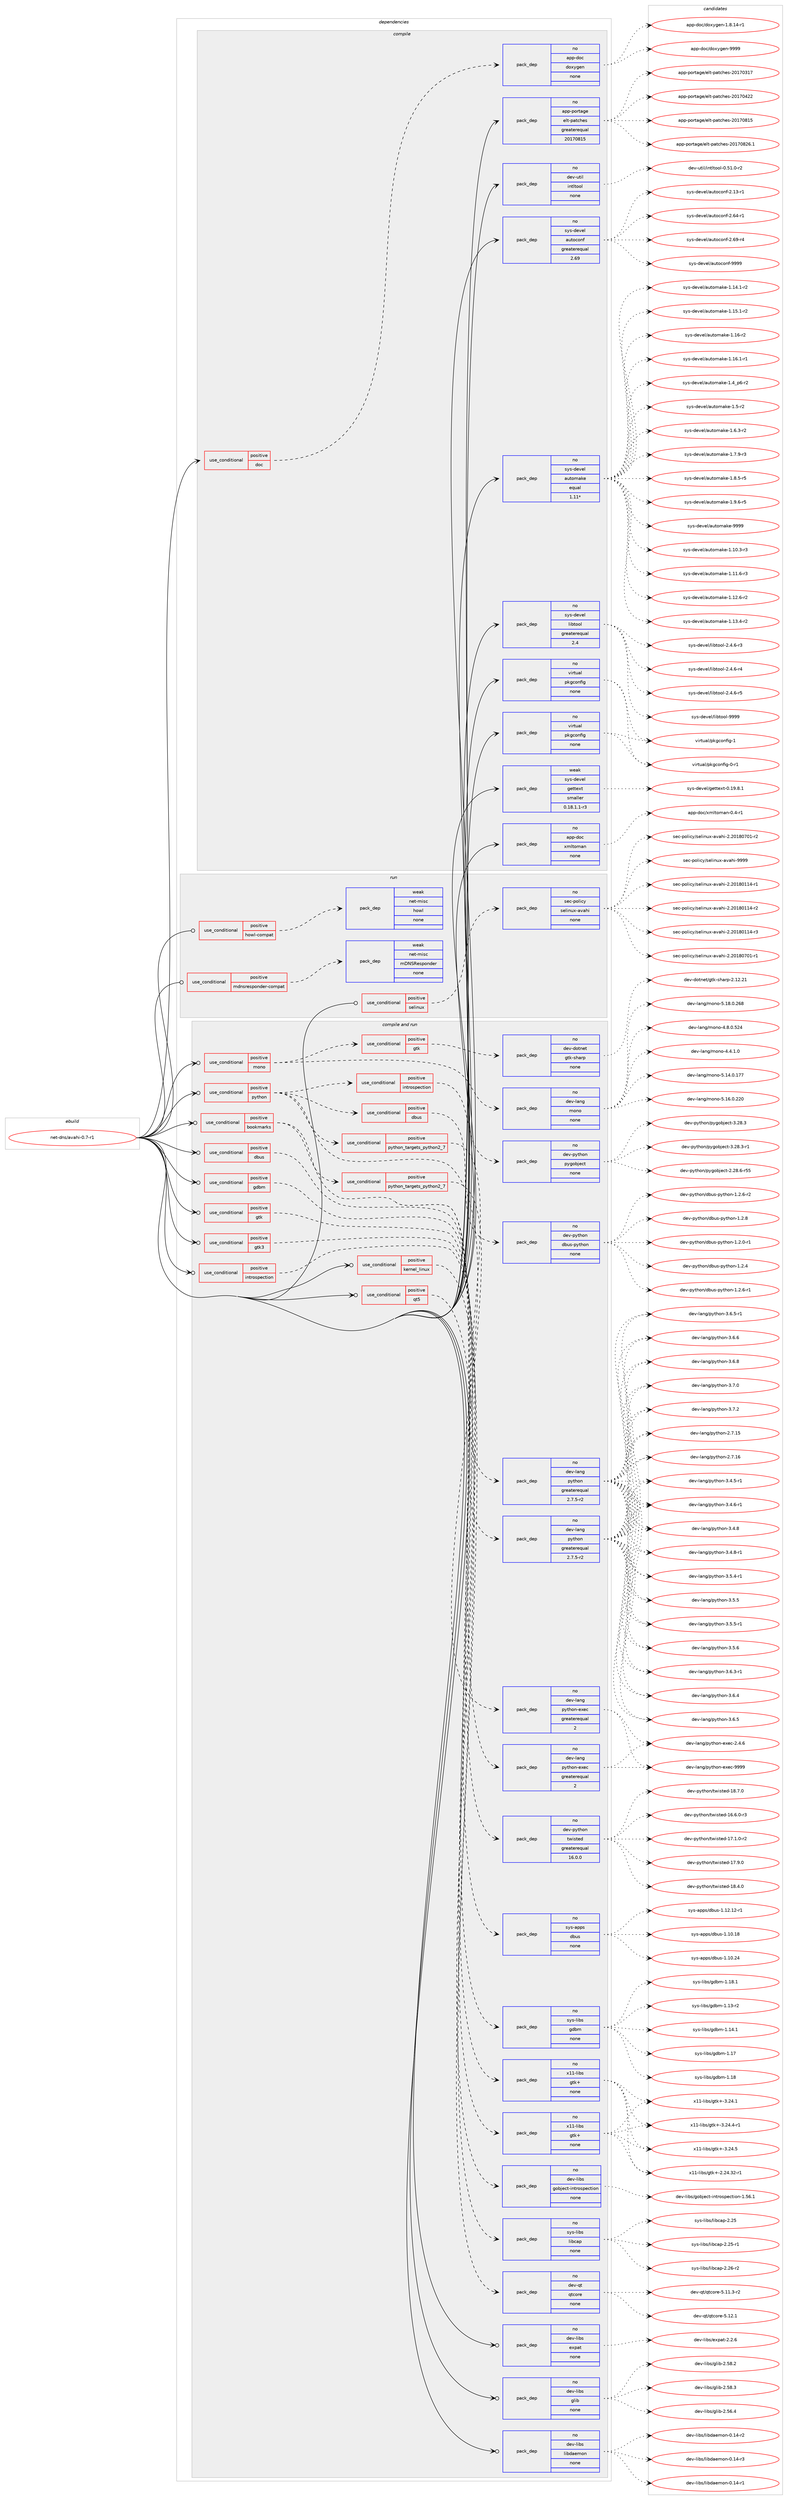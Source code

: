digraph prolog {

# *************
# Graph options
# *************

newrank=true;
concentrate=true;
compound=true;
graph [rankdir=LR,fontname=Helvetica,fontsize=10,ranksep=1.5];#, ranksep=2.5, nodesep=0.2];
edge  [arrowhead=vee];
node  [fontname=Helvetica,fontsize=10];

# **********
# The ebuild
# **********

subgraph cluster_leftcol {
color=gray;
rank=same;
label=<<i>ebuild</i>>;
id [label="net-dns/avahi-0.7-r1", color=red, width=4, href="../net-dns/avahi-0.7-r1.svg"];
}

# ****************
# The dependencies
# ****************

subgraph cluster_midcol {
color=gray;
label=<<i>dependencies</i>>;
subgraph cluster_compile {
fillcolor="#eeeeee";
style=filled;
label=<<i>compile</i>>;
subgraph cond443702 {
dependency1650130 [label=<<TABLE BORDER="0" CELLBORDER="1" CELLSPACING="0" CELLPADDING="4"><TR><TD ROWSPAN="3" CELLPADDING="10">use_conditional</TD></TR><TR><TD>positive</TD></TR><TR><TD>doc</TD></TR></TABLE>>, shape=none, color=red];
subgraph pack1179721 {
dependency1650131 [label=<<TABLE BORDER="0" CELLBORDER="1" CELLSPACING="0" CELLPADDING="4" WIDTH="220"><TR><TD ROWSPAN="6" CELLPADDING="30">pack_dep</TD></TR><TR><TD WIDTH="110">no</TD></TR><TR><TD>app-doc</TD></TR><TR><TD>doxygen</TD></TR><TR><TD>none</TD></TR><TR><TD></TD></TR></TABLE>>, shape=none, color=blue];
}
dependency1650130:e -> dependency1650131:w [weight=20,style="dashed",arrowhead="vee"];
}
id:e -> dependency1650130:w [weight=20,style="solid",arrowhead="vee"];
subgraph pack1179722 {
dependency1650132 [label=<<TABLE BORDER="0" CELLBORDER="1" CELLSPACING="0" CELLPADDING="4" WIDTH="220"><TR><TD ROWSPAN="6" CELLPADDING="30">pack_dep</TD></TR><TR><TD WIDTH="110">no</TD></TR><TR><TD>app-doc</TD></TR><TR><TD>xmltoman</TD></TR><TR><TD>none</TD></TR><TR><TD></TD></TR></TABLE>>, shape=none, color=blue];
}
id:e -> dependency1650132:w [weight=20,style="solid",arrowhead="vee"];
subgraph pack1179723 {
dependency1650133 [label=<<TABLE BORDER="0" CELLBORDER="1" CELLSPACING="0" CELLPADDING="4" WIDTH="220"><TR><TD ROWSPAN="6" CELLPADDING="30">pack_dep</TD></TR><TR><TD WIDTH="110">no</TD></TR><TR><TD>app-portage</TD></TR><TR><TD>elt-patches</TD></TR><TR><TD>greaterequal</TD></TR><TR><TD>20170815</TD></TR></TABLE>>, shape=none, color=blue];
}
id:e -> dependency1650133:w [weight=20,style="solid",arrowhead="vee"];
subgraph pack1179724 {
dependency1650134 [label=<<TABLE BORDER="0" CELLBORDER="1" CELLSPACING="0" CELLPADDING="4" WIDTH="220"><TR><TD ROWSPAN="6" CELLPADDING="30">pack_dep</TD></TR><TR><TD WIDTH="110">no</TD></TR><TR><TD>dev-util</TD></TR><TR><TD>intltool</TD></TR><TR><TD>none</TD></TR><TR><TD></TD></TR></TABLE>>, shape=none, color=blue];
}
id:e -> dependency1650134:w [weight=20,style="solid",arrowhead="vee"];
subgraph pack1179725 {
dependency1650135 [label=<<TABLE BORDER="0" CELLBORDER="1" CELLSPACING="0" CELLPADDING="4" WIDTH="220"><TR><TD ROWSPAN="6" CELLPADDING="30">pack_dep</TD></TR><TR><TD WIDTH="110">no</TD></TR><TR><TD>sys-devel</TD></TR><TR><TD>autoconf</TD></TR><TR><TD>greaterequal</TD></TR><TR><TD>2.69</TD></TR></TABLE>>, shape=none, color=blue];
}
id:e -> dependency1650135:w [weight=20,style="solid",arrowhead="vee"];
subgraph pack1179726 {
dependency1650136 [label=<<TABLE BORDER="0" CELLBORDER="1" CELLSPACING="0" CELLPADDING="4" WIDTH="220"><TR><TD ROWSPAN="6" CELLPADDING="30">pack_dep</TD></TR><TR><TD WIDTH="110">no</TD></TR><TR><TD>sys-devel</TD></TR><TR><TD>automake</TD></TR><TR><TD>equal</TD></TR><TR><TD>1.11*</TD></TR></TABLE>>, shape=none, color=blue];
}
id:e -> dependency1650136:w [weight=20,style="solid",arrowhead="vee"];
subgraph pack1179727 {
dependency1650137 [label=<<TABLE BORDER="0" CELLBORDER="1" CELLSPACING="0" CELLPADDING="4" WIDTH="220"><TR><TD ROWSPAN="6" CELLPADDING="30">pack_dep</TD></TR><TR><TD WIDTH="110">no</TD></TR><TR><TD>sys-devel</TD></TR><TR><TD>libtool</TD></TR><TR><TD>greaterequal</TD></TR><TR><TD>2.4</TD></TR></TABLE>>, shape=none, color=blue];
}
id:e -> dependency1650137:w [weight=20,style="solid",arrowhead="vee"];
subgraph pack1179728 {
dependency1650138 [label=<<TABLE BORDER="0" CELLBORDER="1" CELLSPACING="0" CELLPADDING="4" WIDTH="220"><TR><TD ROWSPAN="6" CELLPADDING="30">pack_dep</TD></TR><TR><TD WIDTH="110">no</TD></TR><TR><TD>virtual</TD></TR><TR><TD>pkgconfig</TD></TR><TR><TD>none</TD></TR><TR><TD></TD></TR></TABLE>>, shape=none, color=blue];
}
id:e -> dependency1650138:w [weight=20,style="solid",arrowhead="vee"];
subgraph pack1179729 {
dependency1650139 [label=<<TABLE BORDER="0" CELLBORDER="1" CELLSPACING="0" CELLPADDING="4" WIDTH="220"><TR><TD ROWSPAN="6" CELLPADDING="30">pack_dep</TD></TR><TR><TD WIDTH="110">no</TD></TR><TR><TD>virtual</TD></TR><TR><TD>pkgconfig</TD></TR><TR><TD>none</TD></TR><TR><TD></TD></TR></TABLE>>, shape=none, color=blue];
}
id:e -> dependency1650139:w [weight=20,style="solid",arrowhead="vee"];
subgraph pack1179730 {
dependency1650140 [label=<<TABLE BORDER="0" CELLBORDER="1" CELLSPACING="0" CELLPADDING="4" WIDTH="220"><TR><TD ROWSPAN="6" CELLPADDING="30">pack_dep</TD></TR><TR><TD WIDTH="110">weak</TD></TR><TR><TD>sys-devel</TD></TR><TR><TD>gettext</TD></TR><TR><TD>smaller</TD></TR><TR><TD>0.18.1.1-r3</TD></TR></TABLE>>, shape=none, color=blue];
}
id:e -> dependency1650140:w [weight=20,style="solid",arrowhead="vee"];
}
subgraph cluster_compileandrun {
fillcolor="#eeeeee";
style=filled;
label=<<i>compile and run</i>>;
subgraph cond443703 {
dependency1650141 [label=<<TABLE BORDER="0" CELLBORDER="1" CELLSPACING="0" CELLPADDING="4"><TR><TD ROWSPAN="3" CELLPADDING="10">use_conditional</TD></TR><TR><TD>positive</TD></TR><TR><TD>bookmarks</TD></TR></TABLE>>, shape=none, color=red];
subgraph cond443704 {
dependency1650142 [label=<<TABLE BORDER="0" CELLBORDER="1" CELLSPACING="0" CELLPADDING="4"><TR><TD ROWSPAN="3" CELLPADDING="10">use_conditional</TD></TR><TR><TD>positive</TD></TR><TR><TD>python_targets_python2_7</TD></TR></TABLE>>, shape=none, color=red];
subgraph pack1179731 {
dependency1650143 [label=<<TABLE BORDER="0" CELLBORDER="1" CELLSPACING="0" CELLPADDING="4" WIDTH="220"><TR><TD ROWSPAN="6" CELLPADDING="30">pack_dep</TD></TR><TR><TD WIDTH="110">no</TD></TR><TR><TD>dev-lang</TD></TR><TR><TD>python</TD></TR><TR><TD>greaterequal</TD></TR><TR><TD>2.7.5-r2</TD></TR></TABLE>>, shape=none, color=blue];
}
dependency1650142:e -> dependency1650143:w [weight=20,style="dashed",arrowhead="vee"];
}
dependency1650141:e -> dependency1650142:w [weight=20,style="dashed",arrowhead="vee"];
subgraph pack1179732 {
dependency1650144 [label=<<TABLE BORDER="0" CELLBORDER="1" CELLSPACING="0" CELLPADDING="4" WIDTH="220"><TR><TD ROWSPAN="6" CELLPADDING="30">pack_dep</TD></TR><TR><TD WIDTH="110">no</TD></TR><TR><TD>dev-lang</TD></TR><TR><TD>python-exec</TD></TR><TR><TD>greaterequal</TD></TR><TR><TD>2</TD></TR></TABLE>>, shape=none, color=blue];
}
dependency1650141:e -> dependency1650144:w [weight=20,style="dashed",arrowhead="vee"];
subgraph pack1179733 {
dependency1650145 [label=<<TABLE BORDER="0" CELLBORDER="1" CELLSPACING="0" CELLPADDING="4" WIDTH="220"><TR><TD ROWSPAN="6" CELLPADDING="30">pack_dep</TD></TR><TR><TD WIDTH="110">no</TD></TR><TR><TD>dev-python</TD></TR><TR><TD>twisted</TD></TR><TR><TD>greaterequal</TD></TR><TR><TD>16.0.0</TD></TR></TABLE>>, shape=none, color=blue];
}
dependency1650141:e -> dependency1650145:w [weight=20,style="dashed",arrowhead="vee"];
}
id:e -> dependency1650141:w [weight=20,style="solid",arrowhead="odotvee"];
subgraph cond443705 {
dependency1650146 [label=<<TABLE BORDER="0" CELLBORDER="1" CELLSPACING="0" CELLPADDING="4"><TR><TD ROWSPAN="3" CELLPADDING="10">use_conditional</TD></TR><TR><TD>positive</TD></TR><TR><TD>dbus</TD></TR></TABLE>>, shape=none, color=red];
subgraph pack1179734 {
dependency1650147 [label=<<TABLE BORDER="0" CELLBORDER="1" CELLSPACING="0" CELLPADDING="4" WIDTH="220"><TR><TD ROWSPAN="6" CELLPADDING="30">pack_dep</TD></TR><TR><TD WIDTH="110">no</TD></TR><TR><TD>sys-apps</TD></TR><TR><TD>dbus</TD></TR><TR><TD>none</TD></TR><TR><TD></TD></TR></TABLE>>, shape=none, color=blue];
}
dependency1650146:e -> dependency1650147:w [weight=20,style="dashed",arrowhead="vee"];
}
id:e -> dependency1650146:w [weight=20,style="solid",arrowhead="odotvee"];
subgraph cond443706 {
dependency1650148 [label=<<TABLE BORDER="0" CELLBORDER="1" CELLSPACING="0" CELLPADDING="4"><TR><TD ROWSPAN="3" CELLPADDING="10">use_conditional</TD></TR><TR><TD>positive</TD></TR><TR><TD>gdbm</TD></TR></TABLE>>, shape=none, color=red];
subgraph pack1179735 {
dependency1650149 [label=<<TABLE BORDER="0" CELLBORDER="1" CELLSPACING="0" CELLPADDING="4" WIDTH="220"><TR><TD ROWSPAN="6" CELLPADDING="30">pack_dep</TD></TR><TR><TD WIDTH="110">no</TD></TR><TR><TD>sys-libs</TD></TR><TR><TD>gdbm</TD></TR><TR><TD>none</TD></TR><TR><TD></TD></TR></TABLE>>, shape=none, color=blue];
}
dependency1650148:e -> dependency1650149:w [weight=20,style="dashed",arrowhead="vee"];
}
id:e -> dependency1650148:w [weight=20,style="solid",arrowhead="odotvee"];
subgraph cond443707 {
dependency1650150 [label=<<TABLE BORDER="0" CELLBORDER="1" CELLSPACING="0" CELLPADDING="4"><TR><TD ROWSPAN="3" CELLPADDING="10">use_conditional</TD></TR><TR><TD>positive</TD></TR><TR><TD>gtk</TD></TR></TABLE>>, shape=none, color=red];
subgraph pack1179736 {
dependency1650151 [label=<<TABLE BORDER="0" CELLBORDER="1" CELLSPACING="0" CELLPADDING="4" WIDTH="220"><TR><TD ROWSPAN="6" CELLPADDING="30">pack_dep</TD></TR><TR><TD WIDTH="110">no</TD></TR><TR><TD>x11-libs</TD></TR><TR><TD>gtk+</TD></TR><TR><TD>none</TD></TR><TR><TD></TD></TR></TABLE>>, shape=none, color=blue];
}
dependency1650150:e -> dependency1650151:w [weight=20,style="dashed",arrowhead="vee"];
}
id:e -> dependency1650150:w [weight=20,style="solid",arrowhead="odotvee"];
subgraph cond443708 {
dependency1650152 [label=<<TABLE BORDER="0" CELLBORDER="1" CELLSPACING="0" CELLPADDING="4"><TR><TD ROWSPAN="3" CELLPADDING="10">use_conditional</TD></TR><TR><TD>positive</TD></TR><TR><TD>gtk3</TD></TR></TABLE>>, shape=none, color=red];
subgraph pack1179737 {
dependency1650153 [label=<<TABLE BORDER="0" CELLBORDER="1" CELLSPACING="0" CELLPADDING="4" WIDTH="220"><TR><TD ROWSPAN="6" CELLPADDING="30">pack_dep</TD></TR><TR><TD WIDTH="110">no</TD></TR><TR><TD>x11-libs</TD></TR><TR><TD>gtk+</TD></TR><TR><TD>none</TD></TR><TR><TD></TD></TR></TABLE>>, shape=none, color=blue];
}
dependency1650152:e -> dependency1650153:w [weight=20,style="dashed",arrowhead="vee"];
}
id:e -> dependency1650152:w [weight=20,style="solid",arrowhead="odotvee"];
subgraph cond443709 {
dependency1650154 [label=<<TABLE BORDER="0" CELLBORDER="1" CELLSPACING="0" CELLPADDING="4"><TR><TD ROWSPAN="3" CELLPADDING="10">use_conditional</TD></TR><TR><TD>positive</TD></TR><TR><TD>introspection</TD></TR></TABLE>>, shape=none, color=red];
subgraph pack1179738 {
dependency1650155 [label=<<TABLE BORDER="0" CELLBORDER="1" CELLSPACING="0" CELLPADDING="4" WIDTH="220"><TR><TD ROWSPAN="6" CELLPADDING="30">pack_dep</TD></TR><TR><TD WIDTH="110">no</TD></TR><TR><TD>dev-libs</TD></TR><TR><TD>gobject-introspection</TD></TR><TR><TD>none</TD></TR><TR><TD></TD></TR></TABLE>>, shape=none, color=blue];
}
dependency1650154:e -> dependency1650155:w [weight=20,style="dashed",arrowhead="vee"];
}
id:e -> dependency1650154:w [weight=20,style="solid",arrowhead="odotvee"];
subgraph cond443710 {
dependency1650156 [label=<<TABLE BORDER="0" CELLBORDER="1" CELLSPACING="0" CELLPADDING="4"><TR><TD ROWSPAN="3" CELLPADDING="10">use_conditional</TD></TR><TR><TD>positive</TD></TR><TR><TD>kernel_linux</TD></TR></TABLE>>, shape=none, color=red];
subgraph pack1179739 {
dependency1650157 [label=<<TABLE BORDER="0" CELLBORDER="1" CELLSPACING="0" CELLPADDING="4" WIDTH="220"><TR><TD ROWSPAN="6" CELLPADDING="30">pack_dep</TD></TR><TR><TD WIDTH="110">no</TD></TR><TR><TD>sys-libs</TD></TR><TR><TD>libcap</TD></TR><TR><TD>none</TD></TR><TR><TD></TD></TR></TABLE>>, shape=none, color=blue];
}
dependency1650156:e -> dependency1650157:w [weight=20,style="dashed",arrowhead="vee"];
}
id:e -> dependency1650156:w [weight=20,style="solid",arrowhead="odotvee"];
subgraph cond443711 {
dependency1650158 [label=<<TABLE BORDER="0" CELLBORDER="1" CELLSPACING="0" CELLPADDING="4"><TR><TD ROWSPAN="3" CELLPADDING="10">use_conditional</TD></TR><TR><TD>positive</TD></TR><TR><TD>mono</TD></TR></TABLE>>, shape=none, color=red];
subgraph pack1179740 {
dependency1650159 [label=<<TABLE BORDER="0" CELLBORDER="1" CELLSPACING="0" CELLPADDING="4" WIDTH="220"><TR><TD ROWSPAN="6" CELLPADDING="30">pack_dep</TD></TR><TR><TD WIDTH="110">no</TD></TR><TR><TD>dev-lang</TD></TR><TR><TD>mono</TD></TR><TR><TD>none</TD></TR><TR><TD></TD></TR></TABLE>>, shape=none, color=blue];
}
dependency1650158:e -> dependency1650159:w [weight=20,style="dashed",arrowhead="vee"];
subgraph cond443712 {
dependency1650160 [label=<<TABLE BORDER="0" CELLBORDER="1" CELLSPACING="0" CELLPADDING="4"><TR><TD ROWSPAN="3" CELLPADDING="10">use_conditional</TD></TR><TR><TD>positive</TD></TR><TR><TD>gtk</TD></TR></TABLE>>, shape=none, color=red];
subgraph pack1179741 {
dependency1650161 [label=<<TABLE BORDER="0" CELLBORDER="1" CELLSPACING="0" CELLPADDING="4" WIDTH="220"><TR><TD ROWSPAN="6" CELLPADDING="30">pack_dep</TD></TR><TR><TD WIDTH="110">no</TD></TR><TR><TD>dev-dotnet</TD></TR><TR><TD>gtk-sharp</TD></TR><TR><TD>none</TD></TR><TR><TD></TD></TR></TABLE>>, shape=none, color=blue];
}
dependency1650160:e -> dependency1650161:w [weight=20,style="dashed",arrowhead="vee"];
}
dependency1650158:e -> dependency1650160:w [weight=20,style="dashed",arrowhead="vee"];
}
id:e -> dependency1650158:w [weight=20,style="solid",arrowhead="odotvee"];
subgraph cond443713 {
dependency1650162 [label=<<TABLE BORDER="0" CELLBORDER="1" CELLSPACING="0" CELLPADDING="4"><TR><TD ROWSPAN="3" CELLPADDING="10">use_conditional</TD></TR><TR><TD>positive</TD></TR><TR><TD>python</TD></TR></TABLE>>, shape=none, color=red];
subgraph cond443714 {
dependency1650163 [label=<<TABLE BORDER="0" CELLBORDER="1" CELLSPACING="0" CELLPADDING="4"><TR><TD ROWSPAN="3" CELLPADDING="10">use_conditional</TD></TR><TR><TD>positive</TD></TR><TR><TD>python_targets_python2_7</TD></TR></TABLE>>, shape=none, color=red];
subgraph pack1179742 {
dependency1650164 [label=<<TABLE BORDER="0" CELLBORDER="1" CELLSPACING="0" CELLPADDING="4" WIDTH="220"><TR><TD ROWSPAN="6" CELLPADDING="30">pack_dep</TD></TR><TR><TD WIDTH="110">no</TD></TR><TR><TD>dev-lang</TD></TR><TR><TD>python</TD></TR><TR><TD>greaterequal</TD></TR><TR><TD>2.7.5-r2</TD></TR></TABLE>>, shape=none, color=blue];
}
dependency1650163:e -> dependency1650164:w [weight=20,style="dashed",arrowhead="vee"];
}
dependency1650162:e -> dependency1650163:w [weight=20,style="dashed",arrowhead="vee"];
subgraph pack1179743 {
dependency1650165 [label=<<TABLE BORDER="0" CELLBORDER="1" CELLSPACING="0" CELLPADDING="4" WIDTH="220"><TR><TD ROWSPAN="6" CELLPADDING="30">pack_dep</TD></TR><TR><TD WIDTH="110">no</TD></TR><TR><TD>dev-lang</TD></TR><TR><TD>python-exec</TD></TR><TR><TD>greaterequal</TD></TR><TR><TD>2</TD></TR></TABLE>>, shape=none, color=blue];
}
dependency1650162:e -> dependency1650165:w [weight=20,style="dashed",arrowhead="vee"];
subgraph cond443715 {
dependency1650166 [label=<<TABLE BORDER="0" CELLBORDER="1" CELLSPACING="0" CELLPADDING="4"><TR><TD ROWSPAN="3" CELLPADDING="10">use_conditional</TD></TR><TR><TD>positive</TD></TR><TR><TD>dbus</TD></TR></TABLE>>, shape=none, color=red];
subgraph pack1179744 {
dependency1650167 [label=<<TABLE BORDER="0" CELLBORDER="1" CELLSPACING="0" CELLPADDING="4" WIDTH="220"><TR><TD ROWSPAN="6" CELLPADDING="30">pack_dep</TD></TR><TR><TD WIDTH="110">no</TD></TR><TR><TD>dev-python</TD></TR><TR><TD>dbus-python</TD></TR><TR><TD>none</TD></TR><TR><TD></TD></TR></TABLE>>, shape=none, color=blue];
}
dependency1650166:e -> dependency1650167:w [weight=20,style="dashed",arrowhead="vee"];
}
dependency1650162:e -> dependency1650166:w [weight=20,style="dashed",arrowhead="vee"];
subgraph cond443716 {
dependency1650168 [label=<<TABLE BORDER="0" CELLBORDER="1" CELLSPACING="0" CELLPADDING="4"><TR><TD ROWSPAN="3" CELLPADDING="10">use_conditional</TD></TR><TR><TD>positive</TD></TR><TR><TD>introspection</TD></TR></TABLE>>, shape=none, color=red];
subgraph pack1179745 {
dependency1650169 [label=<<TABLE BORDER="0" CELLBORDER="1" CELLSPACING="0" CELLPADDING="4" WIDTH="220"><TR><TD ROWSPAN="6" CELLPADDING="30">pack_dep</TD></TR><TR><TD WIDTH="110">no</TD></TR><TR><TD>dev-python</TD></TR><TR><TD>pygobject</TD></TR><TR><TD>none</TD></TR><TR><TD></TD></TR></TABLE>>, shape=none, color=blue];
}
dependency1650168:e -> dependency1650169:w [weight=20,style="dashed",arrowhead="vee"];
}
dependency1650162:e -> dependency1650168:w [weight=20,style="dashed",arrowhead="vee"];
}
id:e -> dependency1650162:w [weight=20,style="solid",arrowhead="odotvee"];
subgraph cond443717 {
dependency1650170 [label=<<TABLE BORDER="0" CELLBORDER="1" CELLSPACING="0" CELLPADDING="4"><TR><TD ROWSPAN="3" CELLPADDING="10">use_conditional</TD></TR><TR><TD>positive</TD></TR><TR><TD>qt5</TD></TR></TABLE>>, shape=none, color=red];
subgraph pack1179746 {
dependency1650171 [label=<<TABLE BORDER="0" CELLBORDER="1" CELLSPACING="0" CELLPADDING="4" WIDTH="220"><TR><TD ROWSPAN="6" CELLPADDING="30">pack_dep</TD></TR><TR><TD WIDTH="110">no</TD></TR><TR><TD>dev-qt</TD></TR><TR><TD>qtcore</TD></TR><TR><TD>none</TD></TR><TR><TD></TD></TR></TABLE>>, shape=none, color=blue];
}
dependency1650170:e -> dependency1650171:w [weight=20,style="dashed",arrowhead="vee"];
}
id:e -> dependency1650170:w [weight=20,style="solid",arrowhead="odotvee"];
subgraph pack1179747 {
dependency1650172 [label=<<TABLE BORDER="0" CELLBORDER="1" CELLSPACING="0" CELLPADDING="4" WIDTH="220"><TR><TD ROWSPAN="6" CELLPADDING="30">pack_dep</TD></TR><TR><TD WIDTH="110">no</TD></TR><TR><TD>dev-libs</TD></TR><TR><TD>expat</TD></TR><TR><TD>none</TD></TR><TR><TD></TD></TR></TABLE>>, shape=none, color=blue];
}
id:e -> dependency1650172:w [weight=20,style="solid",arrowhead="odotvee"];
subgraph pack1179748 {
dependency1650173 [label=<<TABLE BORDER="0" CELLBORDER="1" CELLSPACING="0" CELLPADDING="4" WIDTH="220"><TR><TD ROWSPAN="6" CELLPADDING="30">pack_dep</TD></TR><TR><TD WIDTH="110">no</TD></TR><TR><TD>dev-libs</TD></TR><TR><TD>glib</TD></TR><TR><TD>none</TD></TR><TR><TD></TD></TR></TABLE>>, shape=none, color=blue];
}
id:e -> dependency1650173:w [weight=20,style="solid",arrowhead="odotvee"];
subgraph pack1179749 {
dependency1650174 [label=<<TABLE BORDER="0" CELLBORDER="1" CELLSPACING="0" CELLPADDING="4" WIDTH="220"><TR><TD ROWSPAN="6" CELLPADDING="30">pack_dep</TD></TR><TR><TD WIDTH="110">no</TD></TR><TR><TD>dev-libs</TD></TR><TR><TD>libdaemon</TD></TR><TR><TD>none</TD></TR><TR><TD></TD></TR></TABLE>>, shape=none, color=blue];
}
id:e -> dependency1650174:w [weight=20,style="solid",arrowhead="odotvee"];
}
subgraph cluster_run {
fillcolor="#eeeeee";
style=filled;
label=<<i>run</i>>;
subgraph cond443718 {
dependency1650175 [label=<<TABLE BORDER="0" CELLBORDER="1" CELLSPACING="0" CELLPADDING="4"><TR><TD ROWSPAN="3" CELLPADDING="10">use_conditional</TD></TR><TR><TD>positive</TD></TR><TR><TD>howl-compat</TD></TR></TABLE>>, shape=none, color=red];
subgraph pack1179750 {
dependency1650176 [label=<<TABLE BORDER="0" CELLBORDER="1" CELLSPACING="0" CELLPADDING="4" WIDTH="220"><TR><TD ROWSPAN="6" CELLPADDING="30">pack_dep</TD></TR><TR><TD WIDTH="110">weak</TD></TR><TR><TD>net-misc</TD></TR><TR><TD>howl</TD></TR><TR><TD>none</TD></TR><TR><TD></TD></TR></TABLE>>, shape=none, color=blue];
}
dependency1650175:e -> dependency1650176:w [weight=20,style="dashed",arrowhead="vee"];
}
id:e -> dependency1650175:w [weight=20,style="solid",arrowhead="odot"];
subgraph cond443719 {
dependency1650177 [label=<<TABLE BORDER="0" CELLBORDER="1" CELLSPACING="0" CELLPADDING="4"><TR><TD ROWSPAN="3" CELLPADDING="10">use_conditional</TD></TR><TR><TD>positive</TD></TR><TR><TD>mdnsresponder-compat</TD></TR></TABLE>>, shape=none, color=red];
subgraph pack1179751 {
dependency1650178 [label=<<TABLE BORDER="0" CELLBORDER="1" CELLSPACING="0" CELLPADDING="4" WIDTH="220"><TR><TD ROWSPAN="6" CELLPADDING="30">pack_dep</TD></TR><TR><TD WIDTH="110">weak</TD></TR><TR><TD>net-misc</TD></TR><TR><TD>mDNSResponder</TD></TR><TR><TD>none</TD></TR><TR><TD></TD></TR></TABLE>>, shape=none, color=blue];
}
dependency1650177:e -> dependency1650178:w [weight=20,style="dashed",arrowhead="vee"];
}
id:e -> dependency1650177:w [weight=20,style="solid",arrowhead="odot"];
subgraph cond443720 {
dependency1650179 [label=<<TABLE BORDER="0" CELLBORDER="1" CELLSPACING="0" CELLPADDING="4"><TR><TD ROWSPAN="3" CELLPADDING="10">use_conditional</TD></TR><TR><TD>positive</TD></TR><TR><TD>selinux</TD></TR></TABLE>>, shape=none, color=red];
subgraph pack1179752 {
dependency1650180 [label=<<TABLE BORDER="0" CELLBORDER="1" CELLSPACING="0" CELLPADDING="4" WIDTH="220"><TR><TD ROWSPAN="6" CELLPADDING="30">pack_dep</TD></TR><TR><TD WIDTH="110">no</TD></TR><TR><TD>sec-policy</TD></TR><TR><TD>selinux-avahi</TD></TR><TR><TD>none</TD></TR><TR><TD></TD></TR></TABLE>>, shape=none, color=blue];
}
dependency1650179:e -> dependency1650180:w [weight=20,style="dashed",arrowhead="vee"];
}
id:e -> dependency1650179:w [weight=20,style="solid",arrowhead="odot"];
}
}

# **************
# The candidates
# **************

subgraph cluster_choices {
rank=same;
color=gray;
label=<<i>candidates</i>>;

subgraph choice1179721 {
color=black;
nodesep=1;
choice97112112451001119947100111120121103101110454946564649524511449 [label="app-doc/doxygen-1.8.14-r1", color=red, width=4,href="../app-doc/doxygen-1.8.14-r1.svg"];
choice971121124510011199471001111201211031011104557575757 [label="app-doc/doxygen-9999", color=red, width=4,href="../app-doc/doxygen-9999.svg"];
dependency1650131:e -> choice97112112451001119947100111120121103101110454946564649524511449:w [style=dotted,weight="100"];
dependency1650131:e -> choice971121124510011199471001111201211031011104557575757:w [style=dotted,weight="100"];
}
subgraph choice1179722 {
color=black;
nodesep=1;
choice9711211245100111994712010910811611110997110454846524511449 [label="app-doc/xmltoman-0.4-r1", color=red, width=4,href="../app-doc/xmltoman-0.4-r1.svg"];
dependency1650132:e -> choice9711211245100111994712010910811611110997110454846524511449:w [style=dotted,weight="100"];
}
subgraph choice1179723 {
color=black;
nodesep=1;
choice97112112451121111141169710310147101108116451129711699104101115455048495548514955 [label="app-portage/elt-patches-20170317", color=red, width=4,href="../app-portage/elt-patches-20170317.svg"];
choice97112112451121111141169710310147101108116451129711699104101115455048495548525050 [label="app-portage/elt-patches-20170422", color=red, width=4,href="../app-portage/elt-patches-20170422.svg"];
choice97112112451121111141169710310147101108116451129711699104101115455048495548564953 [label="app-portage/elt-patches-20170815", color=red, width=4,href="../app-portage/elt-patches-20170815.svg"];
choice971121124511211111411697103101471011081164511297116991041011154550484955485650544649 [label="app-portage/elt-patches-20170826.1", color=red, width=4,href="../app-portage/elt-patches-20170826.1.svg"];
dependency1650133:e -> choice97112112451121111141169710310147101108116451129711699104101115455048495548514955:w [style=dotted,weight="100"];
dependency1650133:e -> choice97112112451121111141169710310147101108116451129711699104101115455048495548525050:w [style=dotted,weight="100"];
dependency1650133:e -> choice97112112451121111141169710310147101108116451129711699104101115455048495548564953:w [style=dotted,weight="100"];
dependency1650133:e -> choice971121124511211111411697103101471011081164511297116991041011154550484955485650544649:w [style=dotted,weight="100"];
}
subgraph choice1179724 {
color=black;
nodesep=1;
choice1001011184511711610510847105110116108116111111108454846534946484511450 [label="dev-util/intltool-0.51.0-r2", color=red, width=4,href="../dev-util/intltool-0.51.0-r2.svg"];
dependency1650134:e -> choice1001011184511711610510847105110116108116111111108454846534946484511450:w [style=dotted,weight="100"];
}
subgraph choice1179725 {
color=black;
nodesep=1;
choice1151211154510010111810110847971171161119911111010245504649514511449 [label="sys-devel/autoconf-2.13-r1", color=red, width=4,href="../sys-devel/autoconf-2.13-r1.svg"];
choice1151211154510010111810110847971171161119911111010245504654524511449 [label="sys-devel/autoconf-2.64-r1", color=red, width=4,href="../sys-devel/autoconf-2.64-r1.svg"];
choice1151211154510010111810110847971171161119911111010245504654574511452 [label="sys-devel/autoconf-2.69-r4", color=red, width=4,href="../sys-devel/autoconf-2.69-r4.svg"];
choice115121115451001011181011084797117116111991111101024557575757 [label="sys-devel/autoconf-9999", color=red, width=4,href="../sys-devel/autoconf-9999.svg"];
dependency1650135:e -> choice1151211154510010111810110847971171161119911111010245504649514511449:w [style=dotted,weight="100"];
dependency1650135:e -> choice1151211154510010111810110847971171161119911111010245504654524511449:w [style=dotted,weight="100"];
dependency1650135:e -> choice1151211154510010111810110847971171161119911111010245504654574511452:w [style=dotted,weight="100"];
dependency1650135:e -> choice115121115451001011181011084797117116111991111101024557575757:w [style=dotted,weight="100"];
}
subgraph choice1179726 {
color=black;
nodesep=1;
choice11512111545100101118101108479711711611110997107101454946494846514511451 [label="sys-devel/automake-1.10.3-r3", color=red, width=4,href="../sys-devel/automake-1.10.3-r3.svg"];
choice11512111545100101118101108479711711611110997107101454946494946544511451 [label="sys-devel/automake-1.11.6-r3", color=red, width=4,href="../sys-devel/automake-1.11.6-r3.svg"];
choice11512111545100101118101108479711711611110997107101454946495046544511450 [label="sys-devel/automake-1.12.6-r2", color=red, width=4,href="../sys-devel/automake-1.12.6-r2.svg"];
choice11512111545100101118101108479711711611110997107101454946495146524511450 [label="sys-devel/automake-1.13.4-r2", color=red, width=4,href="../sys-devel/automake-1.13.4-r2.svg"];
choice11512111545100101118101108479711711611110997107101454946495246494511450 [label="sys-devel/automake-1.14.1-r2", color=red, width=4,href="../sys-devel/automake-1.14.1-r2.svg"];
choice11512111545100101118101108479711711611110997107101454946495346494511450 [label="sys-devel/automake-1.15.1-r2", color=red, width=4,href="../sys-devel/automake-1.15.1-r2.svg"];
choice1151211154510010111810110847971171161111099710710145494649544511450 [label="sys-devel/automake-1.16-r2", color=red, width=4,href="../sys-devel/automake-1.16-r2.svg"];
choice11512111545100101118101108479711711611110997107101454946495446494511449 [label="sys-devel/automake-1.16.1-r1", color=red, width=4,href="../sys-devel/automake-1.16.1-r1.svg"];
choice115121115451001011181011084797117116111109971071014549465295112544511450 [label="sys-devel/automake-1.4_p6-r2", color=red, width=4,href="../sys-devel/automake-1.4_p6-r2.svg"];
choice11512111545100101118101108479711711611110997107101454946534511450 [label="sys-devel/automake-1.5-r2", color=red, width=4,href="../sys-devel/automake-1.5-r2.svg"];
choice115121115451001011181011084797117116111109971071014549465446514511450 [label="sys-devel/automake-1.6.3-r2", color=red, width=4,href="../sys-devel/automake-1.6.3-r2.svg"];
choice115121115451001011181011084797117116111109971071014549465546574511451 [label="sys-devel/automake-1.7.9-r3", color=red, width=4,href="../sys-devel/automake-1.7.9-r3.svg"];
choice115121115451001011181011084797117116111109971071014549465646534511453 [label="sys-devel/automake-1.8.5-r5", color=red, width=4,href="../sys-devel/automake-1.8.5-r5.svg"];
choice115121115451001011181011084797117116111109971071014549465746544511453 [label="sys-devel/automake-1.9.6-r5", color=red, width=4,href="../sys-devel/automake-1.9.6-r5.svg"];
choice115121115451001011181011084797117116111109971071014557575757 [label="sys-devel/automake-9999", color=red, width=4,href="../sys-devel/automake-9999.svg"];
dependency1650136:e -> choice11512111545100101118101108479711711611110997107101454946494846514511451:w [style=dotted,weight="100"];
dependency1650136:e -> choice11512111545100101118101108479711711611110997107101454946494946544511451:w [style=dotted,weight="100"];
dependency1650136:e -> choice11512111545100101118101108479711711611110997107101454946495046544511450:w [style=dotted,weight="100"];
dependency1650136:e -> choice11512111545100101118101108479711711611110997107101454946495146524511450:w [style=dotted,weight="100"];
dependency1650136:e -> choice11512111545100101118101108479711711611110997107101454946495246494511450:w [style=dotted,weight="100"];
dependency1650136:e -> choice11512111545100101118101108479711711611110997107101454946495346494511450:w [style=dotted,weight="100"];
dependency1650136:e -> choice1151211154510010111810110847971171161111099710710145494649544511450:w [style=dotted,weight="100"];
dependency1650136:e -> choice11512111545100101118101108479711711611110997107101454946495446494511449:w [style=dotted,weight="100"];
dependency1650136:e -> choice115121115451001011181011084797117116111109971071014549465295112544511450:w [style=dotted,weight="100"];
dependency1650136:e -> choice11512111545100101118101108479711711611110997107101454946534511450:w [style=dotted,weight="100"];
dependency1650136:e -> choice115121115451001011181011084797117116111109971071014549465446514511450:w [style=dotted,weight="100"];
dependency1650136:e -> choice115121115451001011181011084797117116111109971071014549465546574511451:w [style=dotted,weight="100"];
dependency1650136:e -> choice115121115451001011181011084797117116111109971071014549465646534511453:w [style=dotted,weight="100"];
dependency1650136:e -> choice115121115451001011181011084797117116111109971071014549465746544511453:w [style=dotted,weight="100"];
dependency1650136:e -> choice115121115451001011181011084797117116111109971071014557575757:w [style=dotted,weight="100"];
}
subgraph choice1179727 {
color=black;
nodesep=1;
choice1151211154510010111810110847108105981161111111084550465246544511451 [label="sys-devel/libtool-2.4.6-r3", color=red, width=4,href="../sys-devel/libtool-2.4.6-r3.svg"];
choice1151211154510010111810110847108105981161111111084550465246544511452 [label="sys-devel/libtool-2.4.6-r4", color=red, width=4,href="../sys-devel/libtool-2.4.6-r4.svg"];
choice1151211154510010111810110847108105981161111111084550465246544511453 [label="sys-devel/libtool-2.4.6-r5", color=red, width=4,href="../sys-devel/libtool-2.4.6-r5.svg"];
choice1151211154510010111810110847108105981161111111084557575757 [label="sys-devel/libtool-9999", color=red, width=4,href="../sys-devel/libtool-9999.svg"];
dependency1650137:e -> choice1151211154510010111810110847108105981161111111084550465246544511451:w [style=dotted,weight="100"];
dependency1650137:e -> choice1151211154510010111810110847108105981161111111084550465246544511452:w [style=dotted,weight="100"];
dependency1650137:e -> choice1151211154510010111810110847108105981161111111084550465246544511453:w [style=dotted,weight="100"];
dependency1650137:e -> choice1151211154510010111810110847108105981161111111084557575757:w [style=dotted,weight="100"];
}
subgraph choice1179728 {
color=black;
nodesep=1;
choice11810511411611797108471121071039911111010210510345484511449 [label="virtual/pkgconfig-0-r1", color=red, width=4,href="../virtual/pkgconfig-0-r1.svg"];
choice1181051141161179710847112107103991111101021051034549 [label="virtual/pkgconfig-1", color=red, width=4,href="../virtual/pkgconfig-1.svg"];
dependency1650138:e -> choice11810511411611797108471121071039911111010210510345484511449:w [style=dotted,weight="100"];
dependency1650138:e -> choice1181051141161179710847112107103991111101021051034549:w [style=dotted,weight="100"];
}
subgraph choice1179729 {
color=black;
nodesep=1;
choice11810511411611797108471121071039911111010210510345484511449 [label="virtual/pkgconfig-0-r1", color=red, width=4,href="../virtual/pkgconfig-0-r1.svg"];
choice1181051141161179710847112107103991111101021051034549 [label="virtual/pkgconfig-1", color=red, width=4,href="../virtual/pkgconfig-1.svg"];
dependency1650139:e -> choice11810511411611797108471121071039911111010210510345484511449:w [style=dotted,weight="100"];
dependency1650139:e -> choice1181051141161179710847112107103991111101021051034549:w [style=dotted,weight="100"];
}
subgraph choice1179730 {
color=black;
nodesep=1;
choice1151211154510010111810110847103101116116101120116454846495746564649 [label="sys-devel/gettext-0.19.8.1", color=red, width=4,href="../sys-devel/gettext-0.19.8.1.svg"];
dependency1650140:e -> choice1151211154510010111810110847103101116116101120116454846495746564649:w [style=dotted,weight="100"];
}
subgraph choice1179731 {
color=black;
nodesep=1;
choice10010111845108971101034711212111610411111045504655464953 [label="dev-lang/python-2.7.15", color=red, width=4,href="../dev-lang/python-2.7.15.svg"];
choice10010111845108971101034711212111610411111045504655464954 [label="dev-lang/python-2.7.16", color=red, width=4,href="../dev-lang/python-2.7.16.svg"];
choice1001011184510897110103471121211161041111104551465246534511449 [label="dev-lang/python-3.4.5-r1", color=red, width=4,href="../dev-lang/python-3.4.5-r1.svg"];
choice1001011184510897110103471121211161041111104551465246544511449 [label="dev-lang/python-3.4.6-r1", color=red, width=4,href="../dev-lang/python-3.4.6-r1.svg"];
choice100101118451089711010347112121116104111110455146524656 [label="dev-lang/python-3.4.8", color=red, width=4,href="../dev-lang/python-3.4.8.svg"];
choice1001011184510897110103471121211161041111104551465246564511449 [label="dev-lang/python-3.4.8-r1", color=red, width=4,href="../dev-lang/python-3.4.8-r1.svg"];
choice1001011184510897110103471121211161041111104551465346524511449 [label="dev-lang/python-3.5.4-r1", color=red, width=4,href="../dev-lang/python-3.5.4-r1.svg"];
choice100101118451089711010347112121116104111110455146534653 [label="dev-lang/python-3.5.5", color=red, width=4,href="../dev-lang/python-3.5.5.svg"];
choice1001011184510897110103471121211161041111104551465346534511449 [label="dev-lang/python-3.5.5-r1", color=red, width=4,href="../dev-lang/python-3.5.5-r1.svg"];
choice100101118451089711010347112121116104111110455146534654 [label="dev-lang/python-3.5.6", color=red, width=4,href="../dev-lang/python-3.5.6.svg"];
choice1001011184510897110103471121211161041111104551465446514511449 [label="dev-lang/python-3.6.3-r1", color=red, width=4,href="../dev-lang/python-3.6.3-r1.svg"];
choice100101118451089711010347112121116104111110455146544652 [label="dev-lang/python-3.6.4", color=red, width=4,href="../dev-lang/python-3.6.4.svg"];
choice100101118451089711010347112121116104111110455146544653 [label="dev-lang/python-3.6.5", color=red, width=4,href="../dev-lang/python-3.6.5.svg"];
choice1001011184510897110103471121211161041111104551465446534511449 [label="dev-lang/python-3.6.5-r1", color=red, width=4,href="../dev-lang/python-3.6.5-r1.svg"];
choice100101118451089711010347112121116104111110455146544654 [label="dev-lang/python-3.6.6", color=red, width=4,href="../dev-lang/python-3.6.6.svg"];
choice100101118451089711010347112121116104111110455146544656 [label="dev-lang/python-3.6.8", color=red, width=4,href="../dev-lang/python-3.6.8.svg"];
choice100101118451089711010347112121116104111110455146554648 [label="dev-lang/python-3.7.0", color=red, width=4,href="../dev-lang/python-3.7.0.svg"];
choice100101118451089711010347112121116104111110455146554650 [label="dev-lang/python-3.7.2", color=red, width=4,href="../dev-lang/python-3.7.2.svg"];
dependency1650143:e -> choice10010111845108971101034711212111610411111045504655464953:w [style=dotted,weight="100"];
dependency1650143:e -> choice10010111845108971101034711212111610411111045504655464954:w [style=dotted,weight="100"];
dependency1650143:e -> choice1001011184510897110103471121211161041111104551465246534511449:w [style=dotted,weight="100"];
dependency1650143:e -> choice1001011184510897110103471121211161041111104551465246544511449:w [style=dotted,weight="100"];
dependency1650143:e -> choice100101118451089711010347112121116104111110455146524656:w [style=dotted,weight="100"];
dependency1650143:e -> choice1001011184510897110103471121211161041111104551465246564511449:w [style=dotted,weight="100"];
dependency1650143:e -> choice1001011184510897110103471121211161041111104551465346524511449:w [style=dotted,weight="100"];
dependency1650143:e -> choice100101118451089711010347112121116104111110455146534653:w [style=dotted,weight="100"];
dependency1650143:e -> choice1001011184510897110103471121211161041111104551465346534511449:w [style=dotted,weight="100"];
dependency1650143:e -> choice100101118451089711010347112121116104111110455146534654:w [style=dotted,weight="100"];
dependency1650143:e -> choice1001011184510897110103471121211161041111104551465446514511449:w [style=dotted,weight="100"];
dependency1650143:e -> choice100101118451089711010347112121116104111110455146544652:w [style=dotted,weight="100"];
dependency1650143:e -> choice100101118451089711010347112121116104111110455146544653:w [style=dotted,weight="100"];
dependency1650143:e -> choice1001011184510897110103471121211161041111104551465446534511449:w [style=dotted,weight="100"];
dependency1650143:e -> choice100101118451089711010347112121116104111110455146544654:w [style=dotted,weight="100"];
dependency1650143:e -> choice100101118451089711010347112121116104111110455146544656:w [style=dotted,weight="100"];
dependency1650143:e -> choice100101118451089711010347112121116104111110455146554648:w [style=dotted,weight="100"];
dependency1650143:e -> choice100101118451089711010347112121116104111110455146554650:w [style=dotted,weight="100"];
}
subgraph choice1179732 {
color=black;
nodesep=1;
choice1001011184510897110103471121211161041111104510112010199455046524654 [label="dev-lang/python-exec-2.4.6", color=red, width=4,href="../dev-lang/python-exec-2.4.6.svg"];
choice10010111845108971101034711212111610411111045101120101994557575757 [label="dev-lang/python-exec-9999", color=red, width=4,href="../dev-lang/python-exec-9999.svg"];
dependency1650144:e -> choice1001011184510897110103471121211161041111104510112010199455046524654:w [style=dotted,weight="100"];
dependency1650144:e -> choice10010111845108971101034711212111610411111045101120101994557575757:w [style=dotted,weight="100"];
}
subgraph choice1179733 {
color=black;
nodesep=1;
choice1001011184511212111610411111047116119105115116101100454954465446484511451 [label="dev-python/twisted-16.6.0-r3", color=red, width=4,href="../dev-python/twisted-16.6.0-r3.svg"];
choice1001011184511212111610411111047116119105115116101100454955464946484511450 [label="dev-python/twisted-17.1.0-r2", color=red, width=4,href="../dev-python/twisted-17.1.0-r2.svg"];
choice100101118451121211161041111104711611910511511610110045495546574648 [label="dev-python/twisted-17.9.0", color=red, width=4,href="../dev-python/twisted-17.9.0.svg"];
choice100101118451121211161041111104711611910511511610110045495646524648 [label="dev-python/twisted-18.4.0", color=red, width=4,href="../dev-python/twisted-18.4.0.svg"];
choice100101118451121211161041111104711611910511511610110045495646554648 [label="dev-python/twisted-18.7.0", color=red, width=4,href="../dev-python/twisted-18.7.0.svg"];
dependency1650145:e -> choice1001011184511212111610411111047116119105115116101100454954465446484511451:w [style=dotted,weight="100"];
dependency1650145:e -> choice1001011184511212111610411111047116119105115116101100454955464946484511450:w [style=dotted,weight="100"];
dependency1650145:e -> choice100101118451121211161041111104711611910511511610110045495546574648:w [style=dotted,weight="100"];
dependency1650145:e -> choice100101118451121211161041111104711611910511511610110045495646524648:w [style=dotted,weight="100"];
dependency1650145:e -> choice100101118451121211161041111104711611910511511610110045495646554648:w [style=dotted,weight="100"];
}
subgraph choice1179734 {
color=black;
nodesep=1;
choice115121115459711211211547100981171154549464948464956 [label="sys-apps/dbus-1.10.18", color=red, width=4,href="../sys-apps/dbus-1.10.18.svg"];
choice115121115459711211211547100981171154549464948465052 [label="sys-apps/dbus-1.10.24", color=red, width=4,href="../sys-apps/dbus-1.10.24.svg"];
choice1151211154597112112115471009811711545494649504649504511449 [label="sys-apps/dbus-1.12.12-r1", color=red, width=4,href="../sys-apps/dbus-1.12.12-r1.svg"];
dependency1650147:e -> choice115121115459711211211547100981171154549464948464956:w [style=dotted,weight="100"];
dependency1650147:e -> choice115121115459711211211547100981171154549464948465052:w [style=dotted,weight="100"];
dependency1650147:e -> choice1151211154597112112115471009811711545494649504649504511449:w [style=dotted,weight="100"];
}
subgraph choice1179735 {
color=black;
nodesep=1;
choice1151211154510810598115471031009810945494649514511450 [label="sys-libs/gdbm-1.13-r2", color=red, width=4,href="../sys-libs/gdbm-1.13-r2.svg"];
choice1151211154510810598115471031009810945494649524649 [label="sys-libs/gdbm-1.14.1", color=red, width=4,href="../sys-libs/gdbm-1.14.1.svg"];
choice115121115451081059811547103100981094549464955 [label="sys-libs/gdbm-1.17", color=red, width=4,href="../sys-libs/gdbm-1.17.svg"];
choice115121115451081059811547103100981094549464956 [label="sys-libs/gdbm-1.18", color=red, width=4,href="../sys-libs/gdbm-1.18.svg"];
choice1151211154510810598115471031009810945494649564649 [label="sys-libs/gdbm-1.18.1", color=red, width=4,href="../sys-libs/gdbm-1.18.1.svg"];
dependency1650149:e -> choice1151211154510810598115471031009810945494649514511450:w [style=dotted,weight="100"];
dependency1650149:e -> choice1151211154510810598115471031009810945494649524649:w [style=dotted,weight="100"];
dependency1650149:e -> choice115121115451081059811547103100981094549464955:w [style=dotted,weight="100"];
dependency1650149:e -> choice115121115451081059811547103100981094549464956:w [style=dotted,weight="100"];
dependency1650149:e -> choice1151211154510810598115471031009810945494649564649:w [style=dotted,weight="100"];
}
subgraph choice1179736 {
color=black;
nodesep=1;
choice12049494510810598115471031161074345504650524651504511449 [label="x11-libs/gtk+-2.24.32-r1", color=red, width=4,href="../x11-libs/gtk+-2.24.32-r1.svg"];
choice12049494510810598115471031161074345514650524649 [label="x11-libs/gtk+-3.24.1", color=red, width=4,href="../x11-libs/gtk+-3.24.1.svg"];
choice120494945108105981154710311610743455146505246524511449 [label="x11-libs/gtk+-3.24.4-r1", color=red, width=4,href="../x11-libs/gtk+-3.24.4-r1.svg"];
choice12049494510810598115471031161074345514650524653 [label="x11-libs/gtk+-3.24.5", color=red, width=4,href="../x11-libs/gtk+-3.24.5.svg"];
dependency1650151:e -> choice12049494510810598115471031161074345504650524651504511449:w [style=dotted,weight="100"];
dependency1650151:e -> choice12049494510810598115471031161074345514650524649:w [style=dotted,weight="100"];
dependency1650151:e -> choice120494945108105981154710311610743455146505246524511449:w [style=dotted,weight="100"];
dependency1650151:e -> choice12049494510810598115471031161074345514650524653:w [style=dotted,weight="100"];
}
subgraph choice1179737 {
color=black;
nodesep=1;
choice12049494510810598115471031161074345504650524651504511449 [label="x11-libs/gtk+-2.24.32-r1", color=red, width=4,href="../x11-libs/gtk+-2.24.32-r1.svg"];
choice12049494510810598115471031161074345514650524649 [label="x11-libs/gtk+-3.24.1", color=red, width=4,href="../x11-libs/gtk+-3.24.1.svg"];
choice120494945108105981154710311610743455146505246524511449 [label="x11-libs/gtk+-3.24.4-r1", color=red, width=4,href="../x11-libs/gtk+-3.24.4-r1.svg"];
choice12049494510810598115471031161074345514650524653 [label="x11-libs/gtk+-3.24.5", color=red, width=4,href="../x11-libs/gtk+-3.24.5.svg"];
dependency1650153:e -> choice12049494510810598115471031161074345504650524651504511449:w [style=dotted,weight="100"];
dependency1650153:e -> choice12049494510810598115471031161074345514650524649:w [style=dotted,weight="100"];
dependency1650153:e -> choice120494945108105981154710311610743455146505246524511449:w [style=dotted,weight="100"];
dependency1650153:e -> choice12049494510810598115471031161074345514650524653:w [style=dotted,weight="100"];
}
subgraph choice1179738 {
color=black;
nodesep=1;
choice1001011184510810598115471031119810610199116451051101161141111151121019911610511111045494653544649 [label="dev-libs/gobject-introspection-1.56.1", color=red, width=4,href="../dev-libs/gobject-introspection-1.56.1.svg"];
dependency1650155:e -> choice1001011184510810598115471031119810610199116451051101161141111151121019911610511111045494653544649:w [style=dotted,weight="100"];
}
subgraph choice1179739 {
color=black;
nodesep=1;
choice1151211154510810598115471081059899971124550465053 [label="sys-libs/libcap-2.25", color=red, width=4,href="../sys-libs/libcap-2.25.svg"];
choice11512111545108105981154710810598999711245504650534511449 [label="sys-libs/libcap-2.25-r1", color=red, width=4,href="../sys-libs/libcap-2.25-r1.svg"];
choice11512111545108105981154710810598999711245504650544511450 [label="sys-libs/libcap-2.26-r2", color=red, width=4,href="../sys-libs/libcap-2.26-r2.svg"];
dependency1650157:e -> choice1151211154510810598115471081059899971124550465053:w [style=dotted,weight="100"];
dependency1650157:e -> choice11512111545108105981154710810598999711245504650534511449:w [style=dotted,weight="100"];
dependency1650157:e -> choice11512111545108105981154710810598999711245504650544511450:w [style=dotted,weight="100"];
}
subgraph choice1179740 {
color=black;
nodesep=1;
choice1001011184510897110103471091111101114552465246494648 [label="dev-lang/mono-4.4.1.0", color=red, width=4,href="../dev-lang/mono-4.4.1.0.svg"];
choice10010111845108971101034710911111011145524656464846535052 [label="dev-lang/mono-4.8.0.524", color=red, width=4,href="../dev-lang/mono-4.8.0.524.svg"];
choice1001011184510897110103471091111101114553464952464846495555 [label="dev-lang/mono-5.14.0.177", color=red, width=4,href="../dev-lang/mono-5.14.0.177.svg"];
choice1001011184510897110103471091111101114553464954464846505048 [label="dev-lang/mono-5.16.0.220", color=red, width=4,href="../dev-lang/mono-5.16.0.220.svg"];
choice1001011184510897110103471091111101114553464956464846505456 [label="dev-lang/mono-5.18.0.268", color=red, width=4,href="../dev-lang/mono-5.18.0.268.svg"];
dependency1650159:e -> choice1001011184510897110103471091111101114552465246494648:w [style=dotted,weight="100"];
dependency1650159:e -> choice10010111845108971101034710911111011145524656464846535052:w [style=dotted,weight="100"];
dependency1650159:e -> choice1001011184510897110103471091111101114553464952464846495555:w [style=dotted,weight="100"];
dependency1650159:e -> choice1001011184510897110103471091111101114553464954464846505048:w [style=dotted,weight="100"];
dependency1650159:e -> choice1001011184510897110103471091111101114553464956464846505456:w [style=dotted,weight="100"];
}
subgraph choice1179741 {
color=black;
nodesep=1;
choice100101118451001111161101011164710311610745115104971141124550464950465049 [label="dev-dotnet/gtk-sharp-2.12.21", color=red, width=4,href="../dev-dotnet/gtk-sharp-2.12.21.svg"];
dependency1650161:e -> choice100101118451001111161101011164710311610745115104971141124550464950465049:w [style=dotted,weight="100"];
}
subgraph choice1179742 {
color=black;
nodesep=1;
choice10010111845108971101034711212111610411111045504655464953 [label="dev-lang/python-2.7.15", color=red, width=4,href="../dev-lang/python-2.7.15.svg"];
choice10010111845108971101034711212111610411111045504655464954 [label="dev-lang/python-2.7.16", color=red, width=4,href="../dev-lang/python-2.7.16.svg"];
choice1001011184510897110103471121211161041111104551465246534511449 [label="dev-lang/python-3.4.5-r1", color=red, width=4,href="../dev-lang/python-3.4.5-r1.svg"];
choice1001011184510897110103471121211161041111104551465246544511449 [label="dev-lang/python-3.4.6-r1", color=red, width=4,href="../dev-lang/python-3.4.6-r1.svg"];
choice100101118451089711010347112121116104111110455146524656 [label="dev-lang/python-3.4.8", color=red, width=4,href="../dev-lang/python-3.4.8.svg"];
choice1001011184510897110103471121211161041111104551465246564511449 [label="dev-lang/python-3.4.8-r1", color=red, width=4,href="../dev-lang/python-3.4.8-r1.svg"];
choice1001011184510897110103471121211161041111104551465346524511449 [label="dev-lang/python-3.5.4-r1", color=red, width=4,href="../dev-lang/python-3.5.4-r1.svg"];
choice100101118451089711010347112121116104111110455146534653 [label="dev-lang/python-3.5.5", color=red, width=4,href="../dev-lang/python-3.5.5.svg"];
choice1001011184510897110103471121211161041111104551465346534511449 [label="dev-lang/python-3.5.5-r1", color=red, width=4,href="../dev-lang/python-3.5.5-r1.svg"];
choice100101118451089711010347112121116104111110455146534654 [label="dev-lang/python-3.5.6", color=red, width=4,href="../dev-lang/python-3.5.6.svg"];
choice1001011184510897110103471121211161041111104551465446514511449 [label="dev-lang/python-3.6.3-r1", color=red, width=4,href="../dev-lang/python-3.6.3-r1.svg"];
choice100101118451089711010347112121116104111110455146544652 [label="dev-lang/python-3.6.4", color=red, width=4,href="../dev-lang/python-3.6.4.svg"];
choice100101118451089711010347112121116104111110455146544653 [label="dev-lang/python-3.6.5", color=red, width=4,href="../dev-lang/python-3.6.5.svg"];
choice1001011184510897110103471121211161041111104551465446534511449 [label="dev-lang/python-3.6.5-r1", color=red, width=4,href="../dev-lang/python-3.6.5-r1.svg"];
choice100101118451089711010347112121116104111110455146544654 [label="dev-lang/python-3.6.6", color=red, width=4,href="../dev-lang/python-3.6.6.svg"];
choice100101118451089711010347112121116104111110455146544656 [label="dev-lang/python-3.6.8", color=red, width=4,href="../dev-lang/python-3.6.8.svg"];
choice100101118451089711010347112121116104111110455146554648 [label="dev-lang/python-3.7.0", color=red, width=4,href="../dev-lang/python-3.7.0.svg"];
choice100101118451089711010347112121116104111110455146554650 [label="dev-lang/python-3.7.2", color=red, width=4,href="../dev-lang/python-3.7.2.svg"];
dependency1650164:e -> choice10010111845108971101034711212111610411111045504655464953:w [style=dotted,weight="100"];
dependency1650164:e -> choice10010111845108971101034711212111610411111045504655464954:w [style=dotted,weight="100"];
dependency1650164:e -> choice1001011184510897110103471121211161041111104551465246534511449:w [style=dotted,weight="100"];
dependency1650164:e -> choice1001011184510897110103471121211161041111104551465246544511449:w [style=dotted,weight="100"];
dependency1650164:e -> choice100101118451089711010347112121116104111110455146524656:w [style=dotted,weight="100"];
dependency1650164:e -> choice1001011184510897110103471121211161041111104551465246564511449:w [style=dotted,weight="100"];
dependency1650164:e -> choice1001011184510897110103471121211161041111104551465346524511449:w [style=dotted,weight="100"];
dependency1650164:e -> choice100101118451089711010347112121116104111110455146534653:w [style=dotted,weight="100"];
dependency1650164:e -> choice1001011184510897110103471121211161041111104551465346534511449:w [style=dotted,weight="100"];
dependency1650164:e -> choice100101118451089711010347112121116104111110455146534654:w [style=dotted,weight="100"];
dependency1650164:e -> choice1001011184510897110103471121211161041111104551465446514511449:w [style=dotted,weight="100"];
dependency1650164:e -> choice100101118451089711010347112121116104111110455146544652:w [style=dotted,weight="100"];
dependency1650164:e -> choice100101118451089711010347112121116104111110455146544653:w [style=dotted,weight="100"];
dependency1650164:e -> choice1001011184510897110103471121211161041111104551465446534511449:w [style=dotted,weight="100"];
dependency1650164:e -> choice100101118451089711010347112121116104111110455146544654:w [style=dotted,weight="100"];
dependency1650164:e -> choice100101118451089711010347112121116104111110455146544656:w [style=dotted,weight="100"];
dependency1650164:e -> choice100101118451089711010347112121116104111110455146554648:w [style=dotted,weight="100"];
dependency1650164:e -> choice100101118451089711010347112121116104111110455146554650:w [style=dotted,weight="100"];
}
subgraph choice1179743 {
color=black;
nodesep=1;
choice1001011184510897110103471121211161041111104510112010199455046524654 [label="dev-lang/python-exec-2.4.6", color=red, width=4,href="../dev-lang/python-exec-2.4.6.svg"];
choice10010111845108971101034711212111610411111045101120101994557575757 [label="dev-lang/python-exec-9999", color=red, width=4,href="../dev-lang/python-exec-9999.svg"];
dependency1650165:e -> choice1001011184510897110103471121211161041111104510112010199455046524654:w [style=dotted,weight="100"];
dependency1650165:e -> choice10010111845108971101034711212111610411111045101120101994557575757:w [style=dotted,weight="100"];
}
subgraph choice1179744 {
color=black;
nodesep=1;
choice100101118451121211161041111104710098117115451121211161041111104549465046484511449 [label="dev-python/dbus-python-1.2.0-r1", color=red, width=4,href="../dev-python/dbus-python-1.2.0-r1.svg"];
choice10010111845112121116104111110471009811711545112121116104111110454946504652 [label="dev-python/dbus-python-1.2.4", color=red, width=4,href="../dev-python/dbus-python-1.2.4.svg"];
choice100101118451121211161041111104710098117115451121211161041111104549465046544511449 [label="dev-python/dbus-python-1.2.6-r1", color=red, width=4,href="../dev-python/dbus-python-1.2.6-r1.svg"];
choice100101118451121211161041111104710098117115451121211161041111104549465046544511450 [label="dev-python/dbus-python-1.2.6-r2", color=red, width=4,href="../dev-python/dbus-python-1.2.6-r2.svg"];
choice10010111845112121116104111110471009811711545112121116104111110454946504656 [label="dev-python/dbus-python-1.2.8", color=red, width=4,href="../dev-python/dbus-python-1.2.8.svg"];
dependency1650167:e -> choice100101118451121211161041111104710098117115451121211161041111104549465046484511449:w [style=dotted,weight="100"];
dependency1650167:e -> choice10010111845112121116104111110471009811711545112121116104111110454946504652:w [style=dotted,weight="100"];
dependency1650167:e -> choice100101118451121211161041111104710098117115451121211161041111104549465046544511449:w [style=dotted,weight="100"];
dependency1650167:e -> choice100101118451121211161041111104710098117115451121211161041111104549465046544511450:w [style=dotted,weight="100"];
dependency1650167:e -> choice10010111845112121116104111110471009811711545112121116104111110454946504656:w [style=dotted,weight="100"];
}
subgraph choice1179745 {
color=black;
nodesep=1;
choice1001011184511212111610411111047112121103111981061019911645504650564654451145353 [label="dev-python/pygobject-2.28.6-r55", color=red, width=4,href="../dev-python/pygobject-2.28.6-r55.svg"];
choice1001011184511212111610411111047112121103111981061019911645514650564651 [label="dev-python/pygobject-3.28.3", color=red, width=4,href="../dev-python/pygobject-3.28.3.svg"];
choice10010111845112121116104111110471121211031119810610199116455146505646514511449 [label="dev-python/pygobject-3.28.3-r1", color=red, width=4,href="../dev-python/pygobject-3.28.3-r1.svg"];
dependency1650169:e -> choice1001011184511212111610411111047112121103111981061019911645504650564654451145353:w [style=dotted,weight="100"];
dependency1650169:e -> choice1001011184511212111610411111047112121103111981061019911645514650564651:w [style=dotted,weight="100"];
dependency1650169:e -> choice10010111845112121116104111110471121211031119810610199116455146505646514511449:w [style=dotted,weight="100"];
}
subgraph choice1179746 {
color=black;
nodesep=1;
choice100101118451131164711311699111114101455346494946514511450 [label="dev-qt/qtcore-5.11.3-r2", color=red, width=4,href="../dev-qt/qtcore-5.11.3-r2.svg"];
choice10010111845113116471131169911111410145534649504649 [label="dev-qt/qtcore-5.12.1", color=red, width=4,href="../dev-qt/qtcore-5.12.1.svg"];
dependency1650171:e -> choice100101118451131164711311699111114101455346494946514511450:w [style=dotted,weight="100"];
dependency1650171:e -> choice10010111845113116471131169911111410145534649504649:w [style=dotted,weight="100"];
}
subgraph choice1179747 {
color=black;
nodesep=1;
choice10010111845108105981154710112011297116455046504654 [label="dev-libs/expat-2.2.6", color=red, width=4,href="../dev-libs/expat-2.2.6.svg"];
dependency1650172:e -> choice10010111845108105981154710112011297116455046504654:w [style=dotted,weight="100"];
}
subgraph choice1179748 {
color=black;
nodesep=1;
choice1001011184510810598115471031081059845504653544652 [label="dev-libs/glib-2.56.4", color=red, width=4,href="../dev-libs/glib-2.56.4.svg"];
choice1001011184510810598115471031081059845504653564650 [label="dev-libs/glib-2.58.2", color=red, width=4,href="../dev-libs/glib-2.58.2.svg"];
choice1001011184510810598115471031081059845504653564651 [label="dev-libs/glib-2.58.3", color=red, width=4,href="../dev-libs/glib-2.58.3.svg"];
dependency1650173:e -> choice1001011184510810598115471031081059845504653544652:w [style=dotted,weight="100"];
dependency1650173:e -> choice1001011184510810598115471031081059845504653564650:w [style=dotted,weight="100"];
dependency1650173:e -> choice1001011184510810598115471031081059845504653564651:w [style=dotted,weight="100"];
}
subgraph choice1179749 {
color=black;
nodesep=1;
choice100101118451081059811547108105981009710110911111045484649524511449 [label="dev-libs/libdaemon-0.14-r1", color=red, width=4,href="../dev-libs/libdaemon-0.14-r1.svg"];
choice100101118451081059811547108105981009710110911111045484649524511450 [label="dev-libs/libdaemon-0.14-r2", color=red, width=4,href="../dev-libs/libdaemon-0.14-r2.svg"];
choice100101118451081059811547108105981009710110911111045484649524511451 [label="dev-libs/libdaemon-0.14-r3", color=red, width=4,href="../dev-libs/libdaemon-0.14-r3.svg"];
dependency1650174:e -> choice100101118451081059811547108105981009710110911111045484649524511449:w [style=dotted,weight="100"];
dependency1650174:e -> choice100101118451081059811547108105981009710110911111045484649524511450:w [style=dotted,weight="100"];
dependency1650174:e -> choice100101118451081059811547108105981009710110911111045484649524511451:w [style=dotted,weight="100"];
}
subgraph choice1179750 {
color=black;
nodesep=1;
}
subgraph choice1179751 {
color=black;
nodesep=1;
}
subgraph choice1179752 {
color=black;
nodesep=1;
choice1151019945112111108105991214711510110810511011712045971189710410545504650484956484949524511449 [label="sec-policy/selinux-avahi-2.20180114-r1", color=red, width=4,href="../sec-policy/selinux-avahi-2.20180114-r1.svg"];
choice1151019945112111108105991214711510110810511011712045971189710410545504650484956484949524511450 [label="sec-policy/selinux-avahi-2.20180114-r2", color=red, width=4,href="../sec-policy/selinux-avahi-2.20180114-r2.svg"];
choice1151019945112111108105991214711510110810511011712045971189710410545504650484956484949524511451 [label="sec-policy/selinux-avahi-2.20180114-r3", color=red, width=4,href="../sec-policy/selinux-avahi-2.20180114-r3.svg"];
choice1151019945112111108105991214711510110810511011712045971189710410545504650484956485548494511449 [label="sec-policy/selinux-avahi-2.20180701-r1", color=red, width=4,href="../sec-policy/selinux-avahi-2.20180701-r1.svg"];
choice1151019945112111108105991214711510110810511011712045971189710410545504650484956485548494511450 [label="sec-policy/selinux-avahi-2.20180701-r2", color=red, width=4,href="../sec-policy/selinux-avahi-2.20180701-r2.svg"];
choice115101994511211110810599121471151011081051101171204597118971041054557575757 [label="sec-policy/selinux-avahi-9999", color=red, width=4,href="../sec-policy/selinux-avahi-9999.svg"];
dependency1650180:e -> choice1151019945112111108105991214711510110810511011712045971189710410545504650484956484949524511449:w [style=dotted,weight="100"];
dependency1650180:e -> choice1151019945112111108105991214711510110810511011712045971189710410545504650484956484949524511450:w [style=dotted,weight="100"];
dependency1650180:e -> choice1151019945112111108105991214711510110810511011712045971189710410545504650484956484949524511451:w [style=dotted,weight="100"];
dependency1650180:e -> choice1151019945112111108105991214711510110810511011712045971189710410545504650484956485548494511449:w [style=dotted,weight="100"];
dependency1650180:e -> choice1151019945112111108105991214711510110810511011712045971189710410545504650484956485548494511450:w [style=dotted,weight="100"];
dependency1650180:e -> choice115101994511211110810599121471151011081051101171204597118971041054557575757:w [style=dotted,weight="100"];
}
}

}
